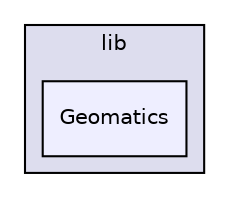 digraph "Geomatics" {
  compound=true
  node [ fontsize="10", fontname="Helvetica"];
  edge [ labelfontsize="10", labelfontname="Helvetica"];
  subgraph clusterdir_9f13e7e48b1dae88d68f6e470b94897e {
    graph [ bgcolor="#ddddee", pencolor="black", label="lib" fontname="Helvetica", fontsize="10", URL="dir_9f13e7e48b1dae88d68f6e470b94897e.html"]
  dir_eb7b6389ab0564052e9461a3948b0be4 [shape=box, label="Geomatics", style="filled", fillcolor="#eeeeff", pencolor="black", URL="dir_eb7b6389ab0564052e9461a3948b0be4.html"];
  }
}
